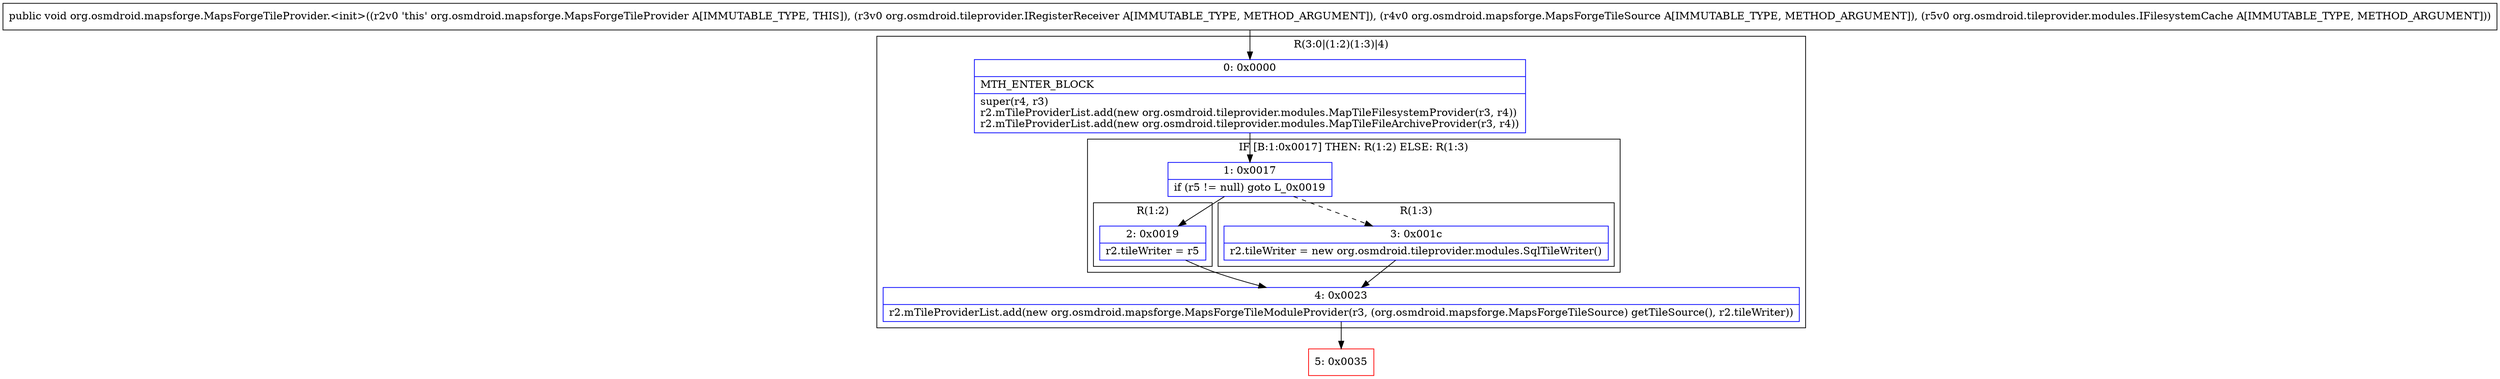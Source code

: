 digraph "CFG fororg.osmdroid.mapsforge.MapsForgeTileProvider.\<init\>(Lorg\/osmdroid\/tileprovider\/IRegisterReceiver;Lorg\/osmdroid\/mapsforge\/MapsForgeTileSource;Lorg\/osmdroid\/tileprovider\/modules\/IFilesystemCache;)V" {
subgraph cluster_Region_2059903459 {
label = "R(3:0|(1:2)(1:3)|4)";
node [shape=record,color=blue];
Node_0 [shape=record,label="{0\:\ 0x0000|MTH_ENTER_BLOCK\l|super(r4, r3)\lr2.mTileProviderList.add(new org.osmdroid.tileprovider.modules.MapTileFilesystemProvider(r3, r4))\lr2.mTileProviderList.add(new org.osmdroid.tileprovider.modules.MapTileFileArchiveProvider(r3, r4))\l}"];
subgraph cluster_IfRegion_918665123 {
label = "IF [B:1:0x0017] THEN: R(1:2) ELSE: R(1:3)";
node [shape=record,color=blue];
Node_1 [shape=record,label="{1\:\ 0x0017|if (r5 != null) goto L_0x0019\l}"];
subgraph cluster_Region_254483009 {
label = "R(1:2)";
node [shape=record,color=blue];
Node_2 [shape=record,label="{2\:\ 0x0019|r2.tileWriter = r5\l}"];
}
subgraph cluster_Region_1458226446 {
label = "R(1:3)";
node [shape=record,color=blue];
Node_3 [shape=record,label="{3\:\ 0x001c|r2.tileWriter = new org.osmdroid.tileprovider.modules.SqlTileWriter()\l}"];
}
}
Node_4 [shape=record,label="{4\:\ 0x0023|r2.mTileProviderList.add(new org.osmdroid.mapsforge.MapsForgeTileModuleProvider(r3, (org.osmdroid.mapsforge.MapsForgeTileSource) getTileSource(), r2.tileWriter))\l}"];
}
Node_5 [shape=record,color=red,label="{5\:\ 0x0035}"];
MethodNode[shape=record,label="{public void org.osmdroid.mapsforge.MapsForgeTileProvider.\<init\>((r2v0 'this' org.osmdroid.mapsforge.MapsForgeTileProvider A[IMMUTABLE_TYPE, THIS]), (r3v0 org.osmdroid.tileprovider.IRegisterReceiver A[IMMUTABLE_TYPE, METHOD_ARGUMENT]), (r4v0 org.osmdroid.mapsforge.MapsForgeTileSource A[IMMUTABLE_TYPE, METHOD_ARGUMENT]), (r5v0 org.osmdroid.tileprovider.modules.IFilesystemCache A[IMMUTABLE_TYPE, METHOD_ARGUMENT])) }"];
MethodNode -> Node_0;
Node_0 -> Node_1;
Node_1 -> Node_2;
Node_1 -> Node_3[style=dashed];
Node_2 -> Node_4;
Node_3 -> Node_4;
Node_4 -> Node_5;
}

